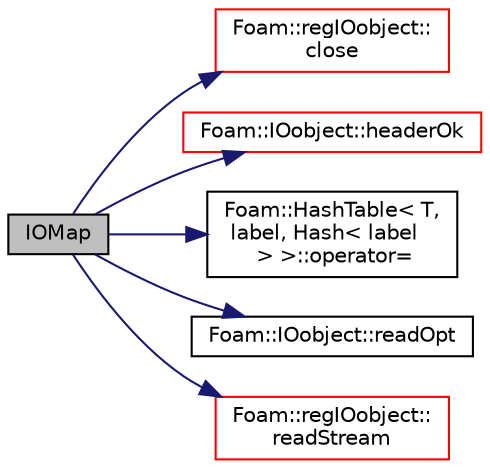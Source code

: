 digraph "IOMap"
{
  bgcolor="transparent";
  edge [fontname="Helvetica",fontsize="10",labelfontname="Helvetica",labelfontsize="10"];
  node [fontname="Helvetica",fontsize="10",shape=record];
  rankdir="LR";
  Node1 [label="IOMap",height=0.2,width=0.4,color="black", fillcolor="grey75", style="filled", fontcolor="black"];
  Node1 -> Node2 [color="midnightblue",fontsize="10",style="solid",fontname="Helvetica"];
  Node2 [label="Foam::regIOobject::\lclose",height=0.2,width=0.4,color="red",URL="$a02193.html#a5ae591df94fc66ccb85cbb6565368bca",tooltip="Close Istream. "];
  Node1 -> Node3 [color="midnightblue",fontsize="10",style="solid",fontname="Helvetica"];
  Node3 [label="Foam::IOobject::headerOk",height=0.2,width=0.4,color="red",URL="$a01197.html#a9d4879c850ce41d945ff77e788de3a23",tooltip="Read and check header info. "];
  Node1 -> Node4 [color="midnightblue",fontsize="10",style="solid",fontname="Helvetica"];
  Node4 [label="Foam::HashTable\< T,\l label, Hash\< label\l \> \>::operator=",height=0.2,width=0.4,color="black",URL="$a00997.html#ab08fb00d67b7f3aeca707447df8580c5",tooltip="Assignment. "];
  Node1 -> Node5 [color="midnightblue",fontsize="10",style="solid",fontname="Helvetica"];
  Node5 [label="Foam::IOobject::readOpt",height=0.2,width=0.4,color="black",URL="$a01197.html#af3c10cbbefc4d1d63d9dbe411d9701ec"];
  Node1 -> Node6 [color="midnightblue",fontsize="10",style="solid",fontname="Helvetica"];
  Node6 [label="Foam::regIOobject::\lreadStream",height=0.2,width=0.4,color="red",URL="$a02193.html#a1cab0be4cd0a737bfcdd4e43a032d3fd",tooltip="Return Istream and check object type against that given. "];
}
